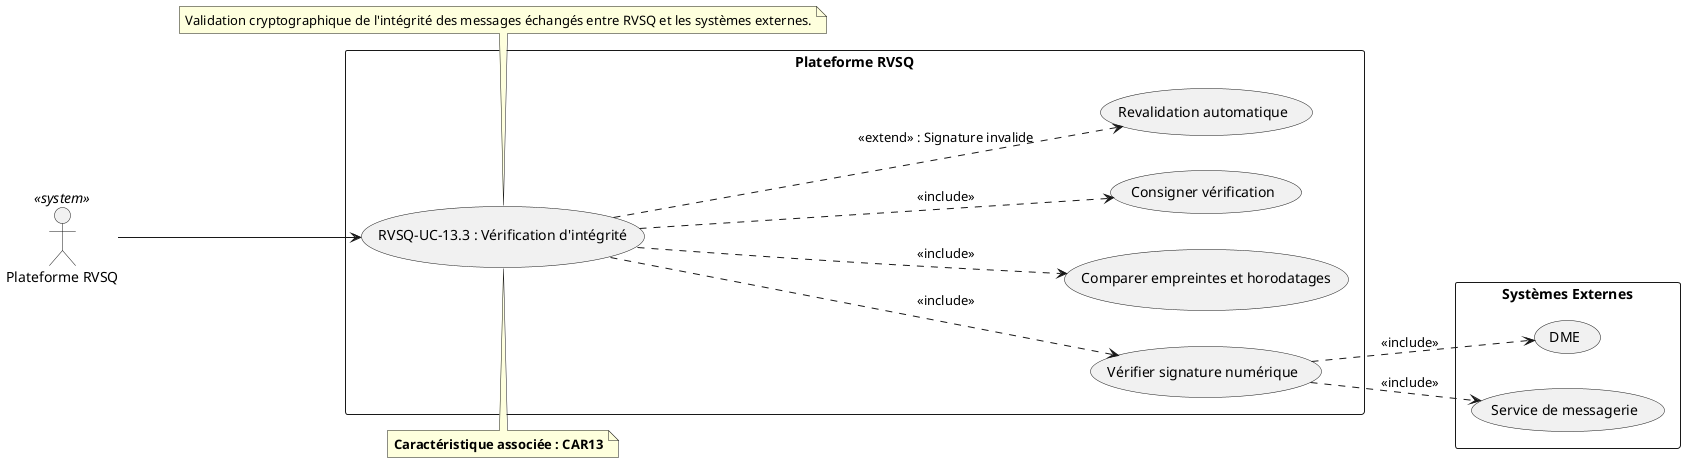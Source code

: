 @startuml RVSQ-UC-13_3_Verification_Integrite
left to right direction

actor "Plateforme RVSQ" as RVSQActor <<system>>

rectangle "Plateforme RVSQ" {
  usecase "RVSQ-UC-13.3 : Vérification d'intégrité" as UC133
  usecase "Vérifier signature numérique" as UC133_A
  usecase "Comparer empreintes et horodatages" as UC133_B
  usecase "Consigner vérification" as UC133_C
  usecase "Revalidation automatique" as UC133_D
}

rectangle "Systèmes Externes" {
  usecase "DME" as DME
  usecase "Service de messagerie" as MSG
}

RVSQActor --> UC133
UC133 ..> UC133_A : <<include>>
UC133 ..> UC133_B : <<include>>
UC133 ..> UC133_C : <<include>>
UC133 ..> UC133_D : <<extend>> : Signature invalide

UC133_A ..> DME : <<include>>
UC133_A ..> MSG : <<include>>

note top of UC133
  **Caractéristique associée : CAR13**
end note

note bottom of UC133
  Validation cryptographique de l'intégrité des messages échangés entre RVSQ et les systèmes externes.
end note
@enduml
